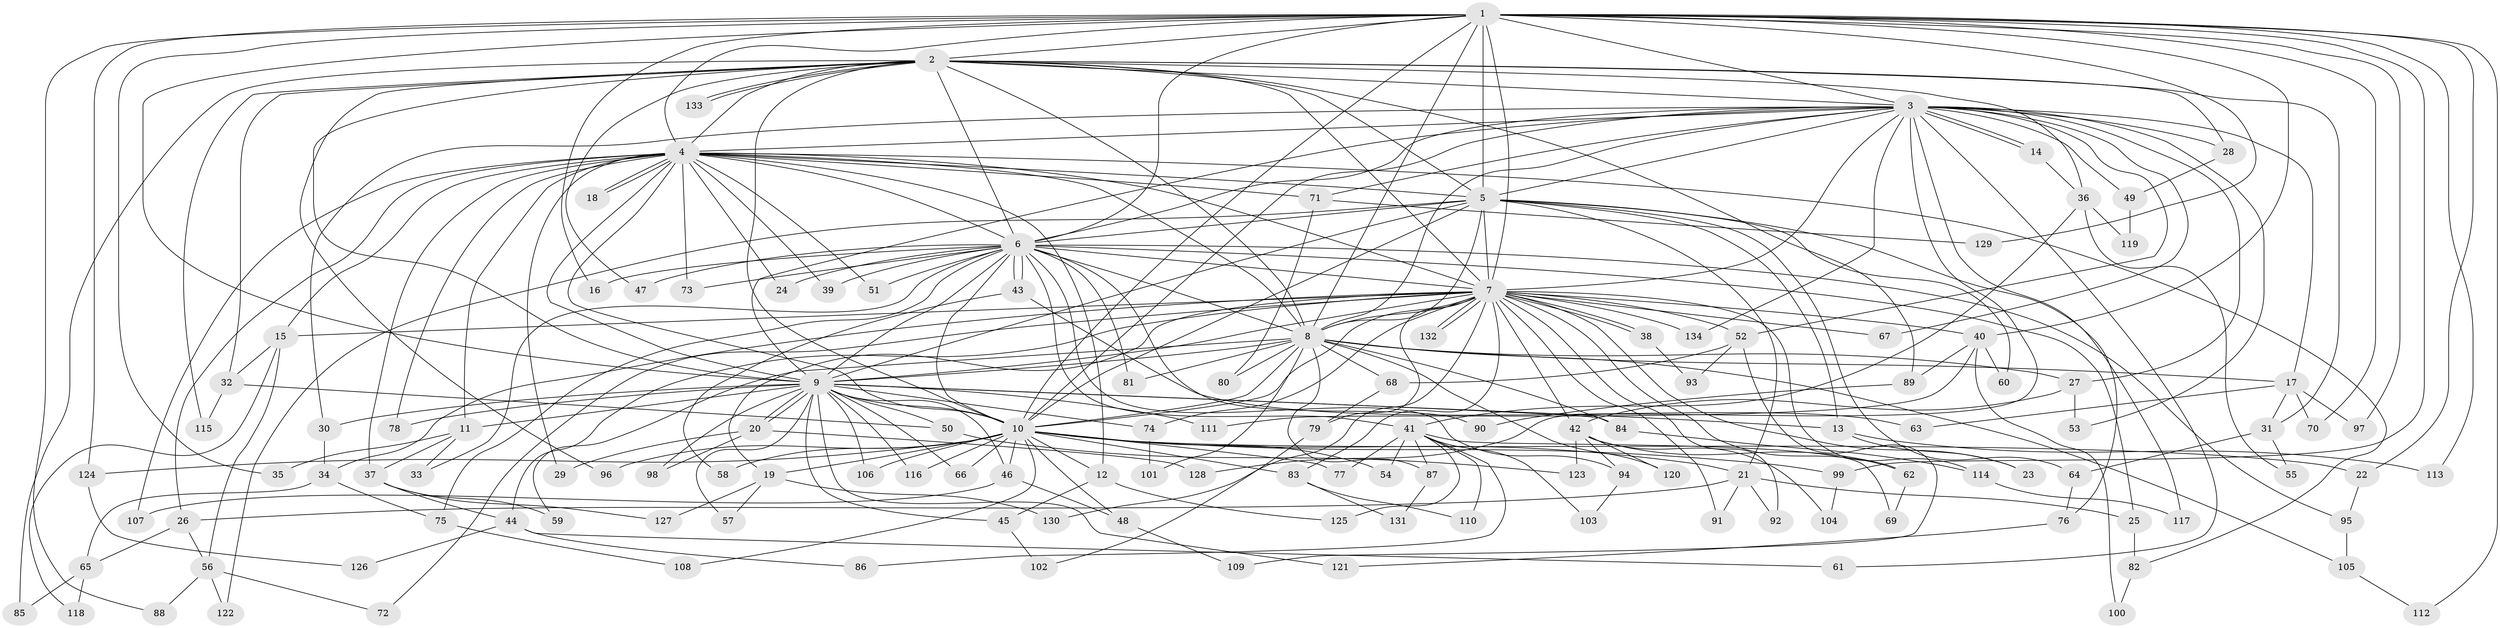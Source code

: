 // coarse degree distribution, {20: 0.021052631578947368, 17: 0.010526315789473684, 23: 0.010526315789473684, 22: 0.010526315789473684, 15: 0.010526315789473684, 24: 0.021052631578947368, 30: 0.010526315789473684, 25: 0.010526315789473684, 7: 0.031578947368421054, 4: 0.10526315789473684, 6: 0.031578947368421054, 8: 0.010526315789473684, 2: 0.4421052631578947, 5: 0.042105263157894736, 3: 0.22105263157894736, 10: 0.010526315789473684}
// Generated by graph-tools (version 1.1) at 2025/23/03/03/25 07:23:47]
// undirected, 134 vertices, 293 edges
graph export_dot {
graph [start="1"]
  node [color=gray90,style=filled];
  1;
  2;
  3;
  4;
  5;
  6;
  7;
  8;
  9;
  10;
  11;
  12;
  13;
  14;
  15;
  16;
  17;
  18;
  19;
  20;
  21;
  22;
  23;
  24;
  25;
  26;
  27;
  28;
  29;
  30;
  31;
  32;
  33;
  34;
  35;
  36;
  37;
  38;
  39;
  40;
  41;
  42;
  43;
  44;
  45;
  46;
  47;
  48;
  49;
  50;
  51;
  52;
  53;
  54;
  55;
  56;
  57;
  58;
  59;
  60;
  61;
  62;
  63;
  64;
  65;
  66;
  67;
  68;
  69;
  70;
  71;
  72;
  73;
  74;
  75;
  76;
  77;
  78;
  79;
  80;
  81;
  82;
  83;
  84;
  85;
  86;
  87;
  88;
  89;
  90;
  91;
  92;
  93;
  94;
  95;
  96;
  97;
  98;
  99;
  100;
  101;
  102;
  103;
  104;
  105;
  106;
  107;
  108;
  109;
  110;
  111;
  112;
  113;
  114;
  115;
  116;
  117;
  118;
  119;
  120;
  121;
  122;
  123;
  124;
  125;
  126;
  127;
  128;
  129;
  130;
  131;
  132;
  133;
  134;
  1 -- 2;
  1 -- 3;
  1 -- 4;
  1 -- 5;
  1 -- 6;
  1 -- 7;
  1 -- 8;
  1 -- 9;
  1 -- 10;
  1 -- 16;
  1 -- 22;
  1 -- 35;
  1 -- 40;
  1 -- 70;
  1 -- 88;
  1 -- 97;
  1 -- 99;
  1 -- 112;
  1 -- 113;
  1 -- 124;
  1 -- 129;
  2 -- 3;
  2 -- 4;
  2 -- 5;
  2 -- 6;
  2 -- 7;
  2 -- 8;
  2 -- 9;
  2 -- 10;
  2 -- 28;
  2 -- 31;
  2 -- 32;
  2 -- 36;
  2 -- 47;
  2 -- 85;
  2 -- 89;
  2 -- 96;
  2 -- 115;
  2 -- 133;
  2 -- 133;
  3 -- 4;
  3 -- 5;
  3 -- 6;
  3 -- 7;
  3 -- 8;
  3 -- 9;
  3 -- 10;
  3 -- 14;
  3 -- 14;
  3 -- 17;
  3 -- 27;
  3 -- 28;
  3 -- 30;
  3 -- 49;
  3 -- 52;
  3 -- 53;
  3 -- 61;
  3 -- 67;
  3 -- 71;
  3 -- 76;
  3 -- 128;
  3 -- 134;
  4 -- 5;
  4 -- 6;
  4 -- 7;
  4 -- 8;
  4 -- 9;
  4 -- 10;
  4 -- 11;
  4 -- 12;
  4 -- 15;
  4 -- 18;
  4 -- 18;
  4 -- 24;
  4 -- 26;
  4 -- 29;
  4 -- 37;
  4 -- 39;
  4 -- 51;
  4 -- 71;
  4 -- 73;
  4 -- 78;
  4 -- 82;
  4 -- 107;
  5 -- 6;
  5 -- 7;
  5 -- 8;
  5 -- 9;
  5 -- 10;
  5 -- 13;
  5 -- 21;
  5 -- 60;
  5 -- 64;
  5 -- 117;
  5 -- 122;
  6 -- 7;
  6 -- 8;
  6 -- 9;
  6 -- 10;
  6 -- 16;
  6 -- 24;
  6 -- 25;
  6 -- 33;
  6 -- 39;
  6 -- 41;
  6 -- 43;
  6 -- 43;
  6 -- 47;
  6 -- 51;
  6 -- 73;
  6 -- 75;
  6 -- 81;
  6 -- 90;
  6 -- 94;
  6 -- 95;
  7 -- 8;
  7 -- 9;
  7 -- 10;
  7 -- 15;
  7 -- 19;
  7 -- 23;
  7 -- 34;
  7 -- 38;
  7 -- 38;
  7 -- 40;
  7 -- 42;
  7 -- 44;
  7 -- 52;
  7 -- 62;
  7 -- 67;
  7 -- 72;
  7 -- 74;
  7 -- 79;
  7 -- 83;
  7 -- 91;
  7 -- 92;
  7 -- 114;
  7 -- 130;
  7 -- 132;
  7 -- 132;
  7 -- 134;
  8 -- 9;
  8 -- 10;
  8 -- 17;
  8 -- 27;
  8 -- 59;
  8 -- 68;
  8 -- 80;
  8 -- 81;
  8 -- 84;
  8 -- 87;
  8 -- 101;
  8 -- 105;
  8 -- 120;
  9 -- 10;
  9 -- 11;
  9 -- 13;
  9 -- 20;
  9 -- 20;
  9 -- 30;
  9 -- 45;
  9 -- 46;
  9 -- 50;
  9 -- 57;
  9 -- 66;
  9 -- 74;
  9 -- 78;
  9 -- 84;
  9 -- 98;
  9 -- 106;
  9 -- 111;
  9 -- 116;
  9 -- 121;
  10 -- 12;
  10 -- 19;
  10 -- 21;
  10 -- 22;
  10 -- 46;
  10 -- 48;
  10 -- 54;
  10 -- 58;
  10 -- 66;
  10 -- 77;
  10 -- 83;
  10 -- 96;
  10 -- 99;
  10 -- 106;
  10 -- 108;
  10 -- 116;
  10 -- 124;
  11 -- 33;
  11 -- 35;
  11 -- 37;
  12 -- 45;
  12 -- 125;
  13 -- 23;
  13 -- 113;
  14 -- 36;
  15 -- 32;
  15 -- 56;
  15 -- 118;
  17 -- 31;
  17 -- 63;
  17 -- 70;
  17 -- 97;
  19 -- 57;
  19 -- 127;
  19 -- 130;
  20 -- 29;
  20 -- 98;
  20 -- 128;
  21 -- 25;
  21 -- 26;
  21 -- 91;
  21 -- 92;
  22 -- 95;
  25 -- 82;
  26 -- 56;
  26 -- 65;
  27 -- 42;
  27 -- 53;
  28 -- 49;
  30 -- 34;
  31 -- 55;
  31 -- 64;
  32 -- 50;
  32 -- 115;
  34 -- 65;
  34 -- 75;
  36 -- 41;
  36 -- 55;
  36 -- 119;
  37 -- 44;
  37 -- 59;
  37 -- 127;
  38 -- 93;
  40 -- 60;
  40 -- 89;
  40 -- 100;
  40 -- 111;
  41 -- 54;
  41 -- 69;
  41 -- 77;
  41 -- 86;
  41 -- 87;
  41 -- 103;
  41 -- 110;
  41 -- 125;
  42 -- 62;
  42 -- 94;
  42 -- 104;
  42 -- 120;
  42 -- 123;
  43 -- 58;
  43 -- 63;
  44 -- 61;
  44 -- 86;
  44 -- 126;
  45 -- 102;
  46 -- 48;
  46 -- 107;
  48 -- 109;
  49 -- 119;
  50 -- 123;
  52 -- 68;
  52 -- 93;
  52 -- 109;
  56 -- 72;
  56 -- 88;
  56 -- 122;
  62 -- 69;
  64 -- 76;
  65 -- 85;
  65 -- 118;
  68 -- 79;
  71 -- 80;
  71 -- 129;
  74 -- 101;
  75 -- 108;
  76 -- 121;
  79 -- 102;
  82 -- 100;
  83 -- 110;
  83 -- 131;
  84 -- 114;
  87 -- 131;
  89 -- 90;
  94 -- 103;
  95 -- 105;
  99 -- 104;
  105 -- 112;
  114 -- 117;
  124 -- 126;
}
